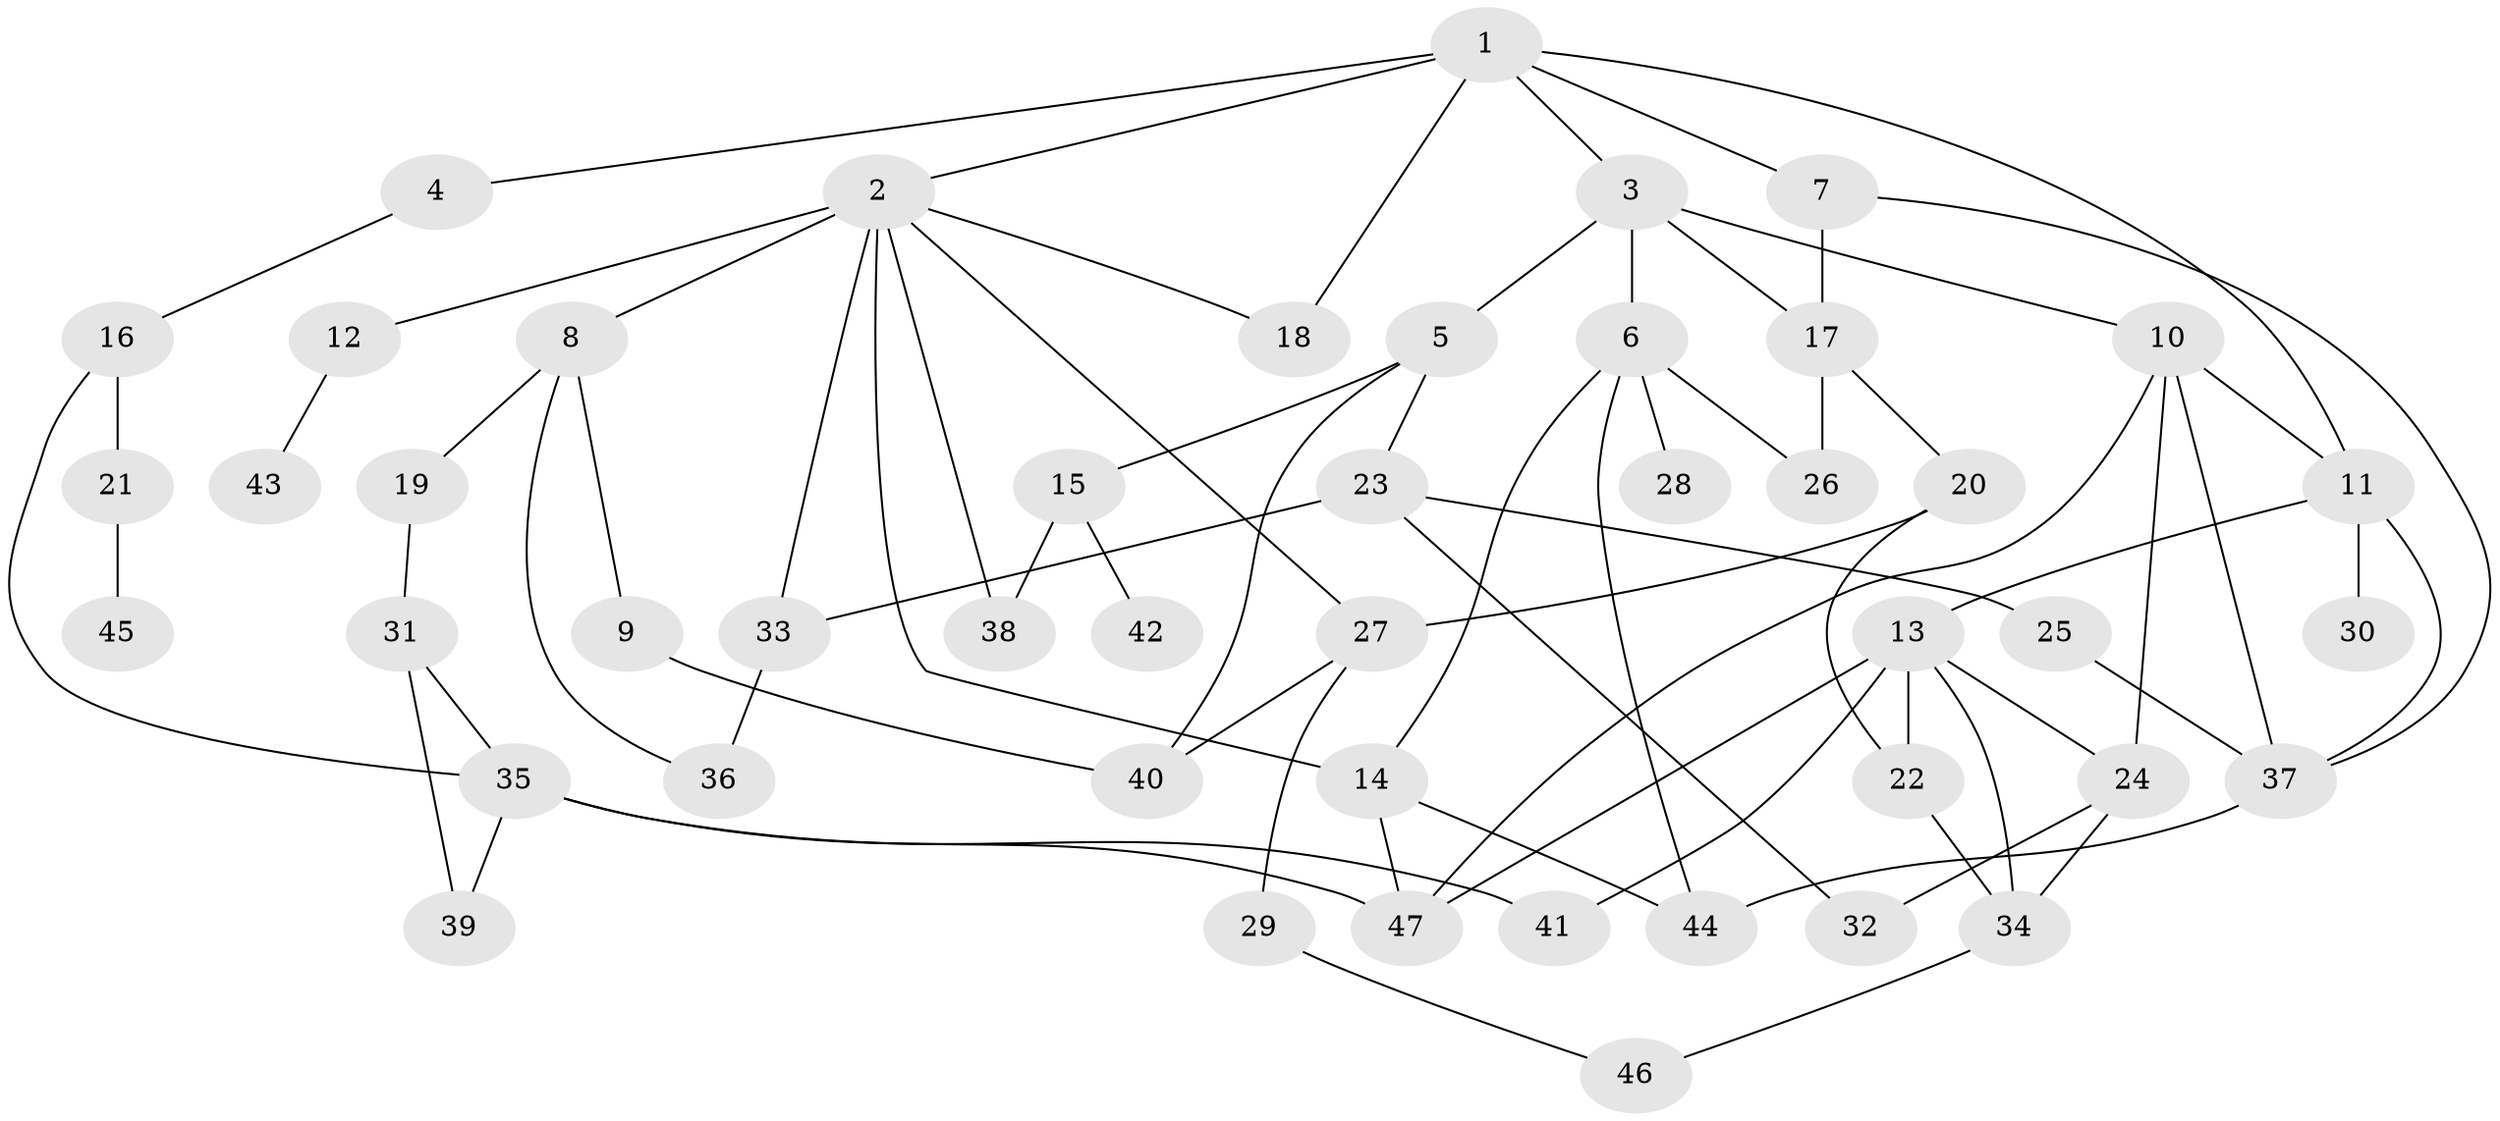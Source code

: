 // original degree distribution, {6: 0.043010752688172046, 10: 0.010752688172043012, 3: 0.15053763440860216, 4: 0.10752688172043011, 2: 0.3655913978494624, 5: 0.08602150537634409, 1: 0.23655913978494625}
// Generated by graph-tools (version 1.1) at 2025/34/03/09/25 02:34:33]
// undirected, 47 vertices, 74 edges
graph export_dot {
graph [start="1"]
  node [color=gray90,style=filled];
  1;
  2;
  3;
  4;
  5;
  6;
  7;
  8;
  9;
  10;
  11;
  12;
  13;
  14;
  15;
  16;
  17;
  18;
  19;
  20;
  21;
  22;
  23;
  24;
  25;
  26;
  27;
  28;
  29;
  30;
  31;
  32;
  33;
  34;
  35;
  36;
  37;
  38;
  39;
  40;
  41;
  42;
  43;
  44;
  45;
  46;
  47;
  1 -- 2 [weight=1.0];
  1 -- 3 [weight=1.0];
  1 -- 4 [weight=1.0];
  1 -- 7 [weight=1.0];
  1 -- 11 [weight=1.0];
  1 -- 18 [weight=1.0];
  2 -- 8 [weight=1.0];
  2 -- 12 [weight=1.0];
  2 -- 14 [weight=1.0];
  2 -- 18 [weight=1.0];
  2 -- 27 [weight=1.0];
  2 -- 33 [weight=2.0];
  2 -- 38 [weight=1.0];
  3 -- 5 [weight=1.0];
  3 -- 6 [weight=1.0];
  3 -- 10 [weight=1.0];
  3 -- 17 [weight=1.0];
  4 -- 16 [weight=1.0];
  5 -- 15 [weight=1.0];
  5 -- 23 [weight=1.0];
  5 -- 40 [weight=1.0];
  6 -- 14 [weight=1.0];
  6 -- 26 [weight=1.0];
  6 -- 28 [weight=1.0];
  6 -- 44 [weight=1.0];
  7 -- 17 [weight=1.0];
  7 -- 37 [weight=1.0];
  8 -- 9 [weight=1.0];
  8 -- 19 [weight=1.0];
  8 -- 36 [weight=1.0];
  9 -- 40 [weight=1.0];
  10 -- 11 [weight=1.0];
  10 -- 24 [weight=1.0];
  10 -- 37 [weight=1.0];
  10 -- 47 [weight=1.0];
  11 -- 13 [weight=1.0];
  11 -- 30 [weight=1.0];
  11 -- 37 [weight=1.0];
  12 -- 43 [weight=1.0];
  13 -- 22 [weight=1.0];
  13 -- 24 [weight=1.0];
  13 -- 34 [weight=1.0];
  13 -- 41 [weight=1.0];
  13 -- 47 [weight=1.0];
  14 -- 44 [weight=1.0];
  14 -- 47 [weight=1.0];
  15 -- 38 [weight=1.0];
  15 -- 42 [weight=1.0];
  16 -- 21 [weight=2.0];
  16 -- 35 [weight=1.0];
  17 -- 20 [weight=1.0];
  17 -- 26 [weight=1.0];
  19 -- 31 [weight=1.0];
  20 -- 22 [weight=1.0];
  20 -- 27 [weight=1.0];
  21 -- 45 [weight=1.0];
  22 -- 34 [weight=1.0];
  23 -- 25 [weight=1.0];
  23 -- 32 [weight=1.0];
  23 -- 33 [weight=1.0];
  24 -- 32 [weight=1.0];
  24 -- 34 [weight=1.0];
  25 -- 37 [weight=1.0];
  27 -- 29 [weight=1.0];
  27 -- 40 [weight=1.0];
  29 -- 46 [weight=1.0];
  31 -- 35 [weight=1.0];
  31 -- 39 [weight=1.0];
  33 -- 36 [weight=1.0];
  34 -- 46 [weight=1.0];
  35 -- 39 [weight=1.0];
  35 -- 41 [weight=1.0];
  35 -- 47 [weight=1.0];
  37 -- 44 [weight=1.0];
}
